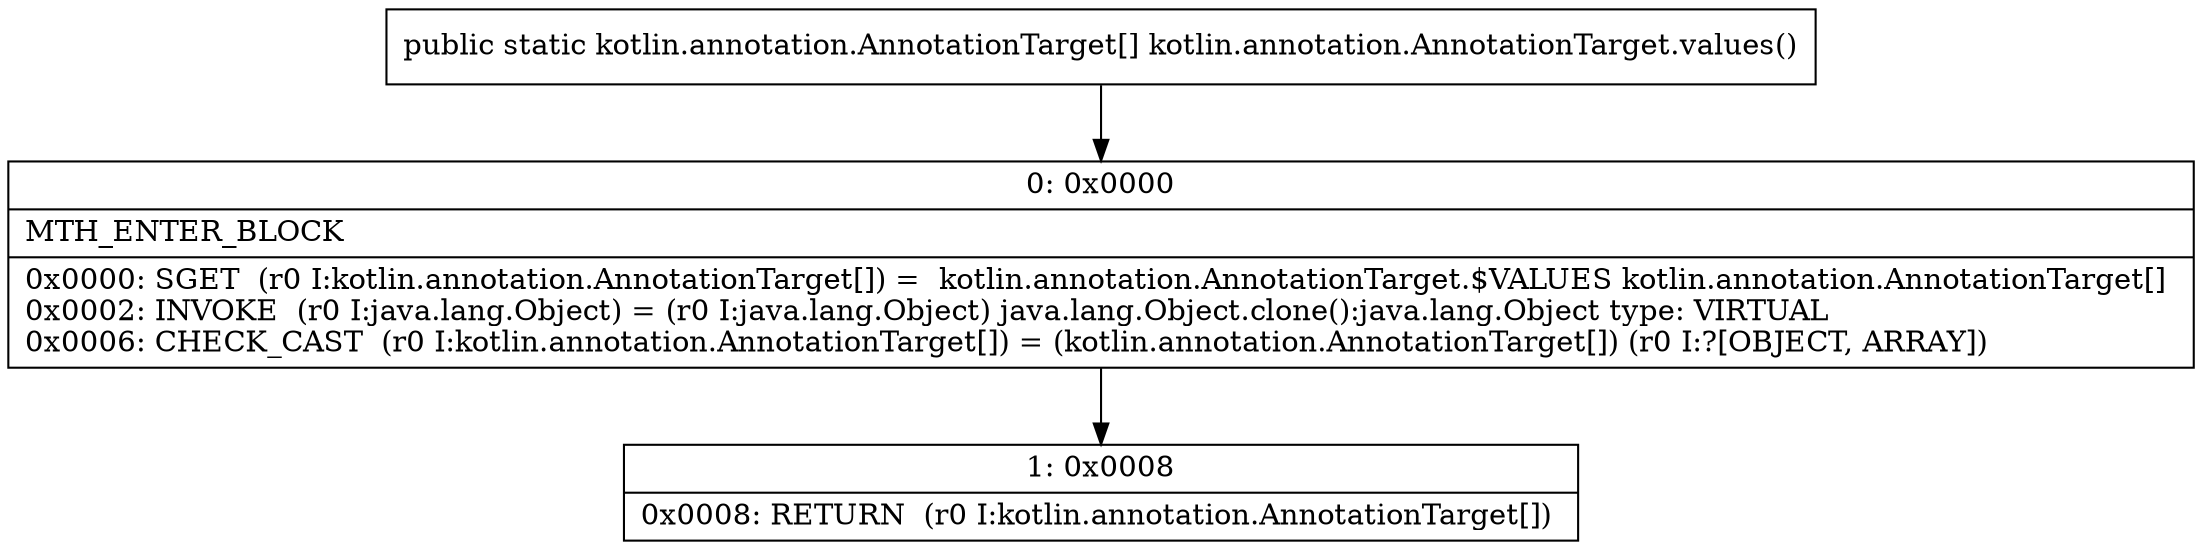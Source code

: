 digraph "CFG forkotlin.annotation.AnnotationTarget.values()[Lkotlin\/annotation\/AnnotationTarget;" {
Node_0 [shape=record,label="{0\:\ 0x0000|MTH_ENTER_BLOCK\l|0x0000: SGET  (r0 I:kotlin.annotation.AnnotationTarget[]) =  kotlin.annotation.AnnotationTarget.$VALUES kotlin.annotation.AnnotationTarget[] \l0x0002: INVOKE  (r0 I:java.lang.Object) = (r0 I:java.lang.Object) java.lang.Object.clone():java.lang.Object type: VIRTUAL \l0x0006: CHECK_CAST  (r0 I:kotlin.annotation.AnnotationTarget[]) = (kotlin.annotation.AnnotationTarget[]) (r0 I:?[OBJECT, ARRAY]) \l}"];
Node_1 [shape=record,label="{1\:\ 0x0008|0x0008: RETURN  (r0 I:kotlin.annotation.AnnotationTarget[]) \l}"];
MethodNode[shape=record,label="{public static kotlin.annotation.AnnotationTarget[] kotlin.annotation.AnnotationTarget.values() }"];
MethodNode -> Node_0;
Node_0 -> Node_1;
}

